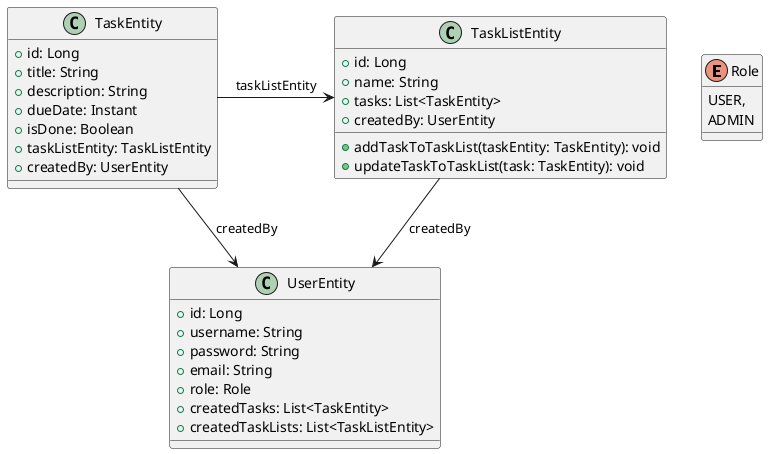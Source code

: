 @startuml

enum Role {
    USER,
    ADMIN
}

class TaskEntity {
    + id: Long
    + title: String
    + description: String
    + dueDate: Instant
    + isDone: Boolean
    + taskListEntity: TaskListEntity
    + createdBy: UserEntity
}

class TaskListEntity {
    + id: Long
    + name: String
    + tasks: List<TaskEntity>
    + createdBy: UserEntity
    {method} + addTaskToTaskList(taskEntity: TaskEntity): void
    {method} + updateTaskToTaskList(task: TaskEntity): void
}

class UserEntity {
    + id: Long
    + username: String
    + password: String
    + email: String
    + role: Role
    + createdTasks: List<TaskEntity>
    + createdTaskLists: List<TaskListEntity>
}

TaskEntity -> TaskListEntity : taskListEntity
TaskEntity -> UserEntity : createdBy
TaskListEntity --> UserEntity : createdBy

@enduml